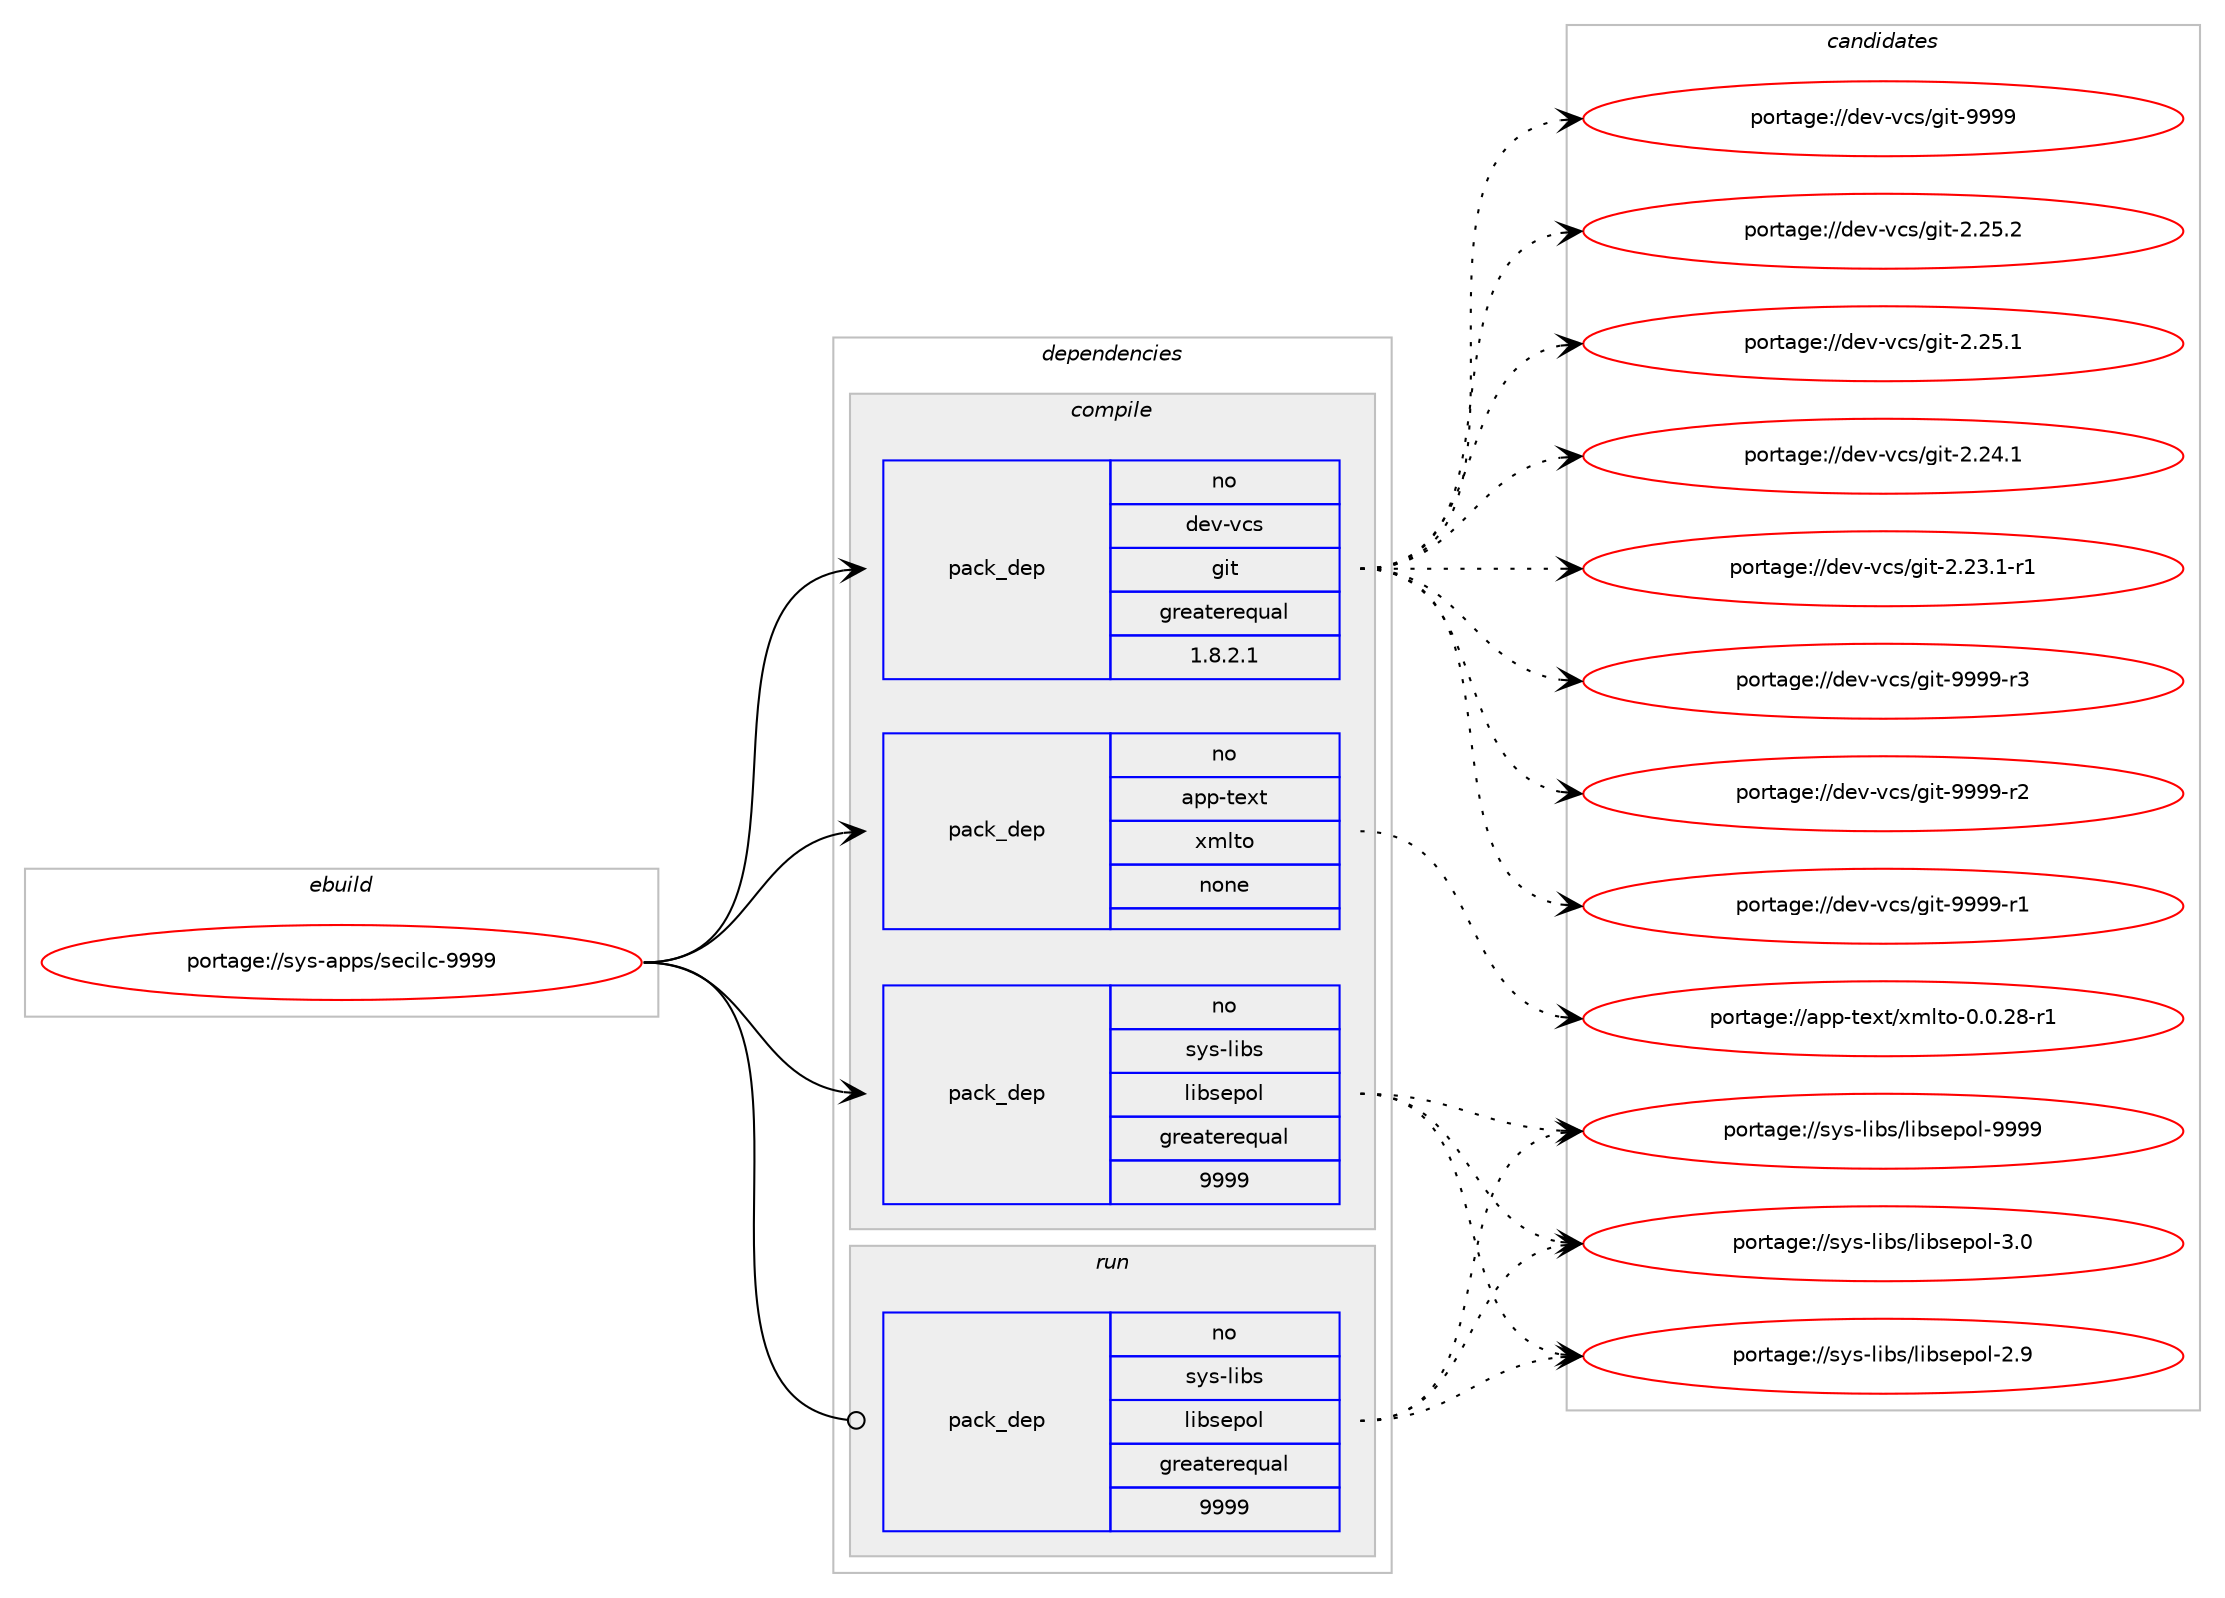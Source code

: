digraph prolog {

# *************
# Graph options
# *************

newrank=true;
concentrate=true;
compound=true;
graph [rankdir=LR,fontname=Helvetica,fontsize=10,ranksep=1.5];#, ranksep=2.5, nodesep=0.2];
edge  [arrowhead=vee];
node  [fontname=Helvetica,fontsize=10];

# **********
# The ebuild
# **********

subgraph cluster_leftcol {
color=gray;
rank=same;
label=<<i>ebuild</i>>;
id [label="portage://sys-apps/secilc-9999", color=red, width=4, href="../sys-apps/secilc-9999.svg"];
}

# ****************
# The dependencies
# ****************

subgraph cluster_midcol {
color=gray;
label=<<i>dependencies</i>>;
subgraph cluster_compile {
fillcolor="#eeeeee";
style=filled;
label=<<i>compile</i>>;
subgraph pack10309 {
dependency12721 [label=<<TABLE BORDER="0" CELLBORDER="1" CELLSPACING="0" CELLPADDING="4" WIDTH="220"><TR><TD ROWSPAN="6" CELLPADDING="30">pack_dep</TD></TR><TR><TD WIDTH="110">no</TD></TR><TR><TD>app-text</TD></TR><TR><TD>xmlto</TD></TR><TR><TD>none</TD></TR><TR><TD></TD></TR></TABLE>>, shape=none, color=blue];
}
id:e -> dependency12721:w [weight=20,style="solid",arrowhead="vee"];
subgraph pack10310 {
dependency12722 [label=<<TABLE BORDER="0" CELLBORDER="1" CELLSPACING="0" CELLPADDING="4" WIDTH="220"><TR><TD ROWSPAN="6" CELLPADDING="30">pack_dep</TD></TR><TR><TD WIDTH="110">no</TD></TR><TR><TD>dev-vcs</TD></TR><TR><TD>git</TD></TR><TR><TD>greaterequal</TD></TR><TR><TD>1.8.2.1</TD></TR></TABLE>>, shape=none, color=blue];
}
id:e -> dependency12722:w [weight=20,style="solid",arrowhead="vee"];
subgraph pack10311 {
dependency12723 [label=<<TABLE BORDER="0" CELLBORDER="1" CELLSPACING="0" CELLPADDING="4" WIDTH="220"><TR><TD ROWSPAN="6" CELLPADDING="30">pack_dep</TD></TR><TR><TD WIDTH="110">no</TD></TR><TR><TD>sys-libs</TD></TR><TR><TD>libsepol</TD></TR><TR><TD>greaterequal</TD></TR><TR><TD>9999</TD></TR></TABLE>>, shape=none, color=blue];
}
id:e -> dependency12723:w [weight=20,style="solid",arrowhead="vee"];
}
subgraph cluster_compileandrun {
fillcolor="#eeeeee";
style=filled;
label=<<i>compile and run</i>>;
}
subgraph cluster_run {
fillcolor="#eeeeee";
style=filled;
label=<<i>run</i>>;
subgraph pack10312 {
dependency12724 [label=<<TABLE BORDER="0" CELLBORDER="1" CELLSPACING="0" CELLPADDING="4" WIDTH="220"><TR><TD ROWSPAN="6" CELLPADDING="30">pack_dep</TD></TR><TR><TD WIDTH="110">no</TD></TR><TR><TD>sys-libs</TD></TR><TR><TD>libsepol</TD></TR><TR><TD>greaterequal</TD></TR><TR><TD>9999</TD></TR></TABLE>>, shape=none, color=blue];
}
id:e -> dependency12724:w [weight=20,style="solid",arrowhead="odot"];
}
}

# **************
# The candidates
# **************

subgraph cluster_choices {
rank=same;
color=gray;
label=<<i>candidates</i>>;

subgraph choice10309 {
color=black;
nodesep=1;
choice971121124511610112011647120109108116111454846484650564511449 [label="portage://app-text/xmlto-0.0.28-r1", color=red, width=4,href="../app-text/xmlto-0.0.28-r1.svg"];
dependency12721:e -> choice971121124511610112011647120109108116111454846484650564511449:w [style=dotted,weight="100"];
}
subgraph choice10310 {
color=black;
nodesep=1;
choice10010111845118991154710310511645575757574511451 [label="portage://dev-vcs/git-9999-r3", color=red, width=4,href="../dev-vcs/git-9999-r3.svg"];
choice10010111845118991154710310511645575757574511450 [label="portage://dev-vcs/git-9999-r2", color=red, width=4,href="../dev-vcs/git-9999-r2.svg"];
choice10010111845118991154710310511645575757574511449 [label="portage://dev-vcs/git-9999-r1", color=red, width=4,href="../dev-vcs/git-9999-r1.svg"];
choice1001011184511899115471031051164557575757 [label="portage://dev-vcs/git-9999", color=red, width=4,href="../dev-vcs/git-9999.svg"];
choice10010111845118991154710310511645504650534650 [label="portage://dev-vcs/git-2.25.2", color=red, width=4,href="../dev-vcs/git-2.25.2.svg"];
choice10010111845118991154710310511645504650534649 [label="portage://dev-vcs/git-2.25.1", color=red, width=4,href="../dev-vcs/git-2.25.1.svg"];
choice10010111845118991154710310511645504650524649 [label="portage://dev-vcs/git-2.24.1", color=red, width=4,href="../dev-vcs/git-2.24.1.svg"];
choice100101118451189911547103105116455046505146494511449 [label="portage://dev-vcs/git-2.23.1-r1", color=red, width=4,href="../dev-vcs/git-2.23.1-r1.svg"];
dependency12722:e -> choice10010111845118991154710310511645575757574511451:w [style=dotted,weight="100"];
dependency12722:e -> choice10010111845118991154710310511645575757574511450:w [style=dotted,weight="100"];
dependency12722:e -> choice10010111845118991154710310511645575757574511449:w [style=dotted,weight="100"];
dependency12722:e -> choice1001011184511899115471031051164557575757:w [style=dotted,weight="100"];
dependency12722:e -> choice10010111845118991154710310511645504650534650:w [style=dotted,weight="100"];
dependency12722:e -> choice10010111845118991154710310511645504650534649:w [style=dotted,weight="100"];
dependency12722:e -> choice10010111845118991154710310511645504650524649:w [style=dotted,weight="100"];
dependency12722:e -> choice100101118451189911547103105116455046505146494511449:w [style=dotted,weight="100"];
}
subgraph choice10311 {
color=black;
nodesep=1;
choice115121115451081059811547108105981151011121111084557575757 [label="portage://sys-libs/libsepol-9999", color=red, width=4,href="../sys-libs/libsepol-9999.svg"];
choice1151211154510810598115471081059811510111211110845514648 [label="portage://sys-libs/libsepol-3.0", color=red, width=4,href="../sys-libs/libsepol-3.0.svg"];
choice1151211154510810598115471081059811510111211110845504657 [label="portage://sys-libs/libsepol-2.9", color=red, width=4,href="../sys-libs/libsepol-2.9.svg"];
dependency12723:e -> choice115121115451081059811547108105981151011121111084557575757:w [style=dotted,weight="100"];
dependency12723:e -> choice1151211154510810598115471081059811510111211110845514648:w [style=dotted,weight="100"];
dependency12723:e -> choice1151211154510810598115471081059811510111211110845504657:w [style=dotted,weight="100"];
}
subgraph choice10312 {
color=black;
nodesep=1;
choice115121115451081059811547108105981151011121111084557575757 [label="portage://sys-libs/libsepol-9999", color=red, width=4,href="../sys-libs/libsepol-9999.svg"];
choice1151211154510810598115471081059811510111211110845514648 [label="portage://sys-libs/libsepol-3.0", color=red, width=4,href="../sys-libs/libsepol-3.0.svg"];
choice1151211154510810598115471081059811510111211110845504657 [label="portage://sys-libs/libsepol-2.9", color=red, width=4,href="../sys-libs/libsepol-2.9.svg"];
dependency12724:e -> choice115121115451081059811547108105981151011121111084557575757:w [style=dotted,weight="100"];
dependency12724:e -> choice1151211154510810598115471081059811510111211110845514648:w [style=dotted,weight="100"];
dependency12724:e -> choice1151211154510810598115471081059811510111211110845504657:w [style=dotted,weight="100"];
}
}

}
